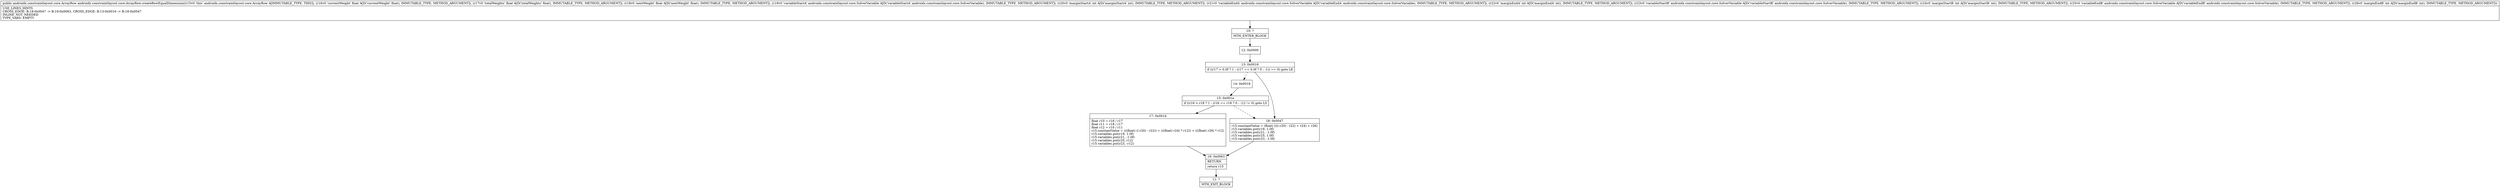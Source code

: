 digraph "CFG forandroidx.constraintlayout.core.ArrayRow.createRowEqualDimension(FFFLandroidx\/constraintlayout\/core\/SolverVariable;ILandroidx\/constraintlayout\/core\/SolverVariable;ILandroidx\/constraintlayout\/core\/SolverVariable;ILandroidx\/constraintlayout\/core\/SolverVariable;I)Landroidx\/constraintlayout\/core\/ArrayRow;" {
Node_10 [shape=record,label="{10\:\ ?|MTH_ENTER_BLOCK\l}"];
Node_12 [shape=record,label="{12\:\ 0x0000}"];
Node_13 [shape=record,label="{13\:\ 0x0016|if ((r17 \> 0.0f ? 1 : (r17 == 0.0f ? 0 : \-1)) == 0) goto L8\l}"];
Node_14 [shape=record,label="{14\:\ 0x0018}"];
Node_15 [shape=record,label="{15\:\ 0x001a|if ((r16 \> r18 ? 1 : (r16 == r18 ? 0 : \-1)) != 0) goto L5\l}"];
Node_17 [shape=record,label="{17\:\ 0x001d|float r10 = r16 \/ r17\lfloat r11 = r18 \/ r17\lfloat r12 = r10 \/ r11\lr15.constantValue = (((float) ((\-r20) \- r22)) + (((float) r24) * r12)) + (((float) r26) * r12)\lr15.variables.put(r19, 1.0f)\lr15.variables.put(r21, \-1.0f)\lr15.variables.put(r25, r12)\lr15.variables.put(r23, \-r12)\l}"];
Node_19 [shape=record,label="{19\:\ 0x0063|RETURN\l|return r15\l}"];
Node_11 [shape=record,label="{11\:\ ?|MTH_EXIT_BLOCK\l}"];
Node_18 [shape=record,label="{18\:\ 0x0047|r15.constantValue = (float) ((((\-r20) \- r22) + r24) + r26)\lr15.variables.put(r19, 1.0f)\lr15.variables.put(r21, \-1.0f)\lr15.variables.put(r25, 1.0f)\lr15.variables.put(r23, \-1.0f)\l}"];
MethodNode[shape=record,label="{public androidx.constraintlayout.core.ArrayRow androidx.constraintlayout.core.ArrayRow.createRowEqualDimension((r15v0 'this' androidx.constraintlayout.core.ArrayRow A[IMMUTABLE_TYPE, THIS]), (r16v0 'currentWeight' float A[D('currentWeight' float), IMMUTABLE_TYPE, METHOD_ARGUMENT]), (r17v0 'totalWeights' float A[D('totalWeights' float), IMMUTABLE_TYPE, METHOD_ARGUMENT]), (r18v0 'nextWeight' float A[D('nextWeight' float), IMMUTABLE_TYPE, METHOD_ARGUMENT]), (r19v0 'variableStartA' androidx.constraintlayout.core.SolverVariable A[D('variableStartA' androidx.constraintlayout.core.SolverVariable), IMMUTABLE_TYPE, METHOD_ARGUMENT]), (r20v0 'marginStartA' int A[D('marginStartA' int), IMMUTABLE_TYPE, METHOD_ARGUMENT]), (r21v0 'variableEndA' androidx.constraintlayout.core.SolverVariable A[D('variableEndA' androidx.constraintlayout.core.SolverVariable), IMMUTABLE_TYPE, METHOD_ARGUMENT]), (r22v0 'marginEndA' int A[D('marginEndA' int), IMMUTABLE_TYPE, METHOD_ARGUMENT]), (r23v0 'variableStartB' androidx.constraintlayout.core.SolverVariable A[D('variableStartB' androidx.constraintlayout.core.SolverVariable), IMMUTABLE_TYPE, METHOD_ARGUMENT]), (r24v0 'marginStartB' int A[D('marginStartB' int), IMMUTABLE_TYPE, METHOD_ARGUMENT]), (r25v0 'variableEndB' androidx.constraintlayout.core.SolverVariable A[D('variableEndB' androidx.constraintlayout.core.SolverVariable), IMMUTABLE_TYPE, METHOD_ARGUMENT]), (r26v0 'marginEndB' int A[D('marginEndB' int), IMMUTABLE_TYPE, METHOD_ARGUMENT]))  | USE_LINES_HINTS\lCROSS_EDGE: B:18:0x0047 \-\> B:19:0x0063, CROSS_EDGE: B:13:0x0016 \-\> B:18:0x0047\lINLINE_NOT_NEEDED\lTYPE_VARS: EMPTY\l}"];
MethodNode -> Node_10;Node_10 -> Node_12;
Node_12 -> Node_13;
Node_13 -> Node_14[style=dashed];
Node_13 -> Node_18;
Node_14 -> Node_15;
Node_15 -> Node_17;
Node_15 -> Node_18[style=dashed];
Node_17 -> Node_19;
Node_19 -> Node_11;
Node_18 -> Node_19;
}

